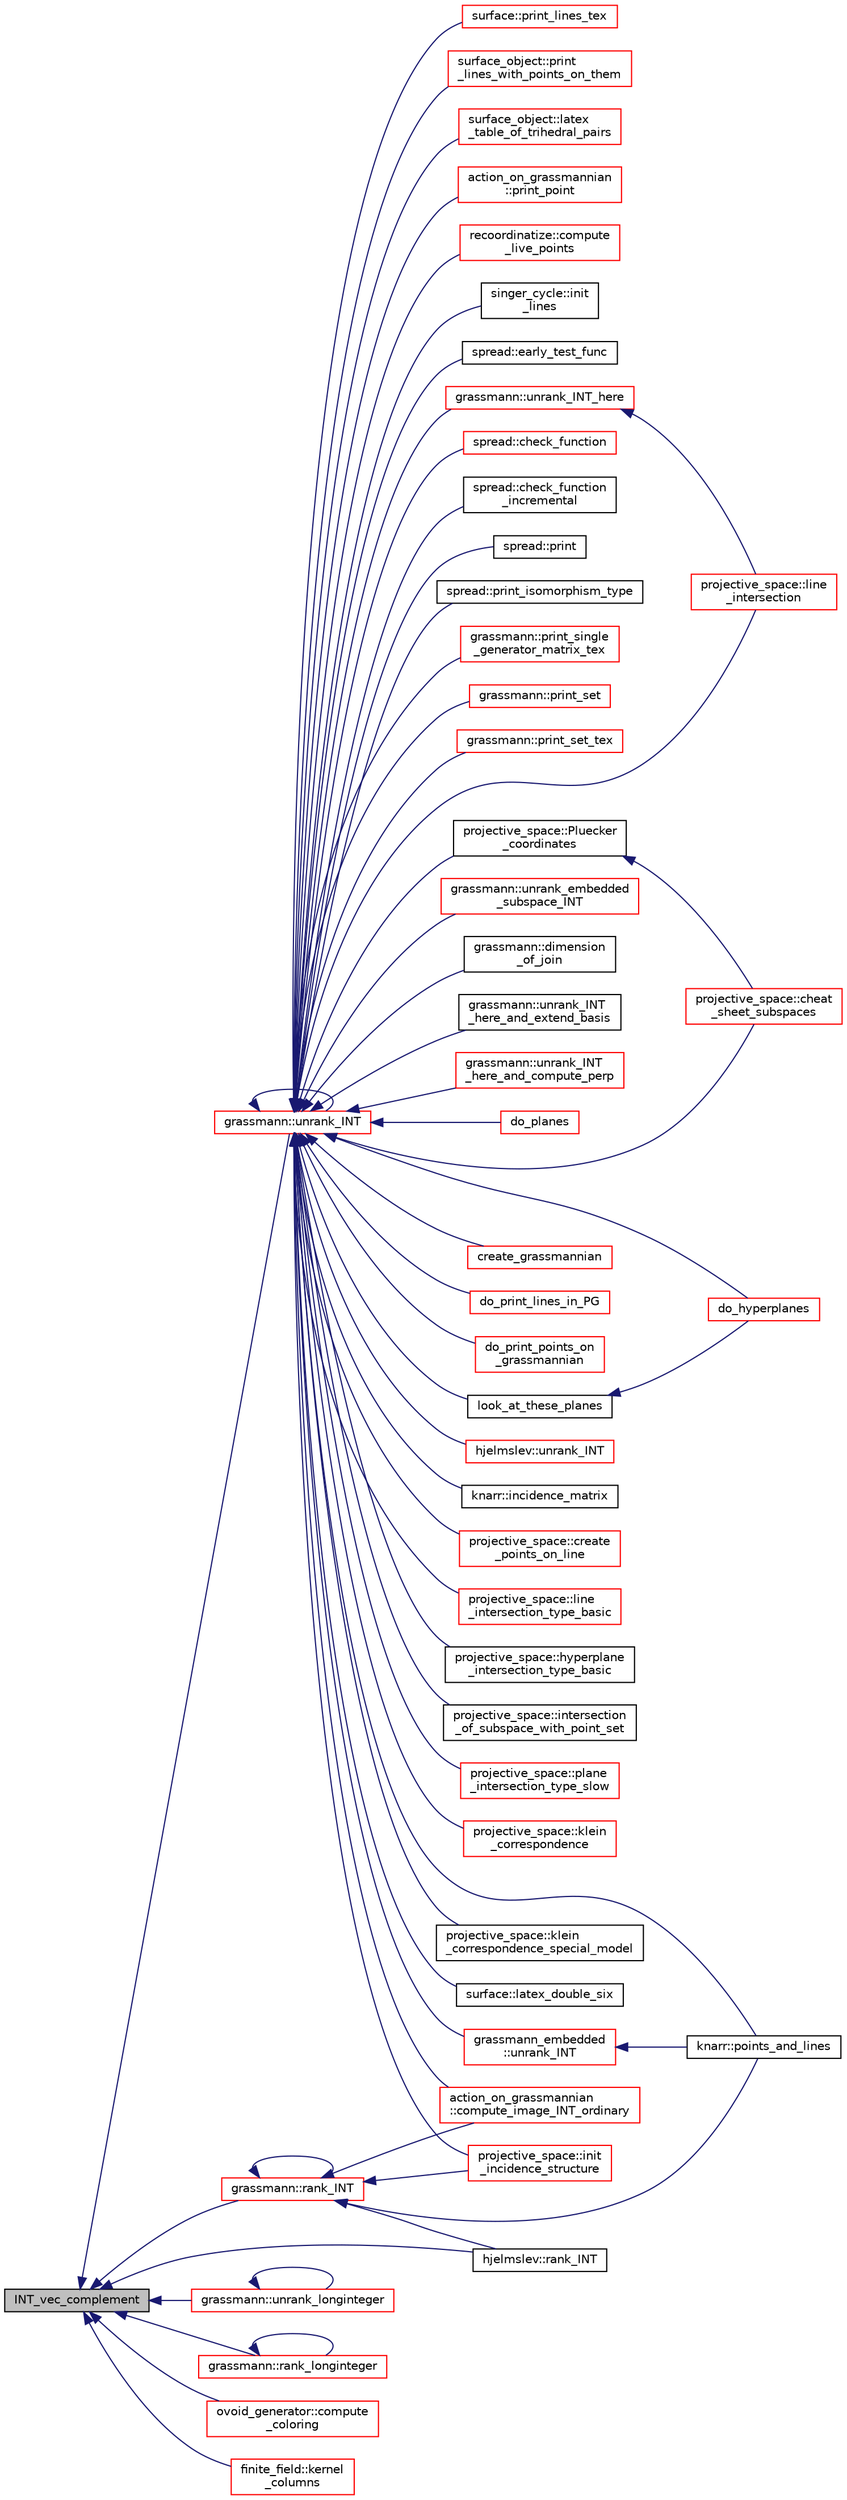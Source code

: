 digraph "INT_vec_complement"
{
  edge [fontname="Helvetica",fontsize="10",labelfontname="Helvetica",labelfontsize="10"];
  node [fontname="Helvetica",fontsize="10",shape=record];
  rankdir="LR";
  Node1832 [label="INT_vec_complement",height=0.2,width=0.4,color="black", fillcolor="grey75", style="filled", fontcolor="black"];
  Node1832 -> Node1833 [dir="back",color="midnightblue",fontsize="10",style="solid",fontname="Helvetica"];
  Node1833 [label="grassmann::unrank_INT",height=0.2,width=0.4,color="red", fillcolor="white", style="filled",URL="$df/d02/classgrassmann.html#a32079405b95a6da2ba1420567d762d64"];
  Node1833 -> Node1834 [dir="back",color="midnightblue",fontsize="10",style="solid",fontname="Helvetica"];
  Node1834 [label="grassmann::print_single\l_generator_matrix_tex",height=0.2,width=0.4,color="red", fillcolor="white", style="filled",URL="$df/d02/classgrassmann.html#aac233f873cf4090359aab75e9604a573"];
  Node1833 -> Node1854 [dir="back",color="midnightblue",fontsize="10",style="solid",fontname="Helvetica"];
  Node1854 [label="grassmann::print_set",height=0.2,width=0.4,color="red", fillcolor="white", style="filled",URL="$df/d02/classgrassmann.html#aa15444bcee49f332c44023d44b04d87b"];
  Node1833 -> Node1871 [dir="back",color="midnightblue",fontsize="10",style="solid",fontname="Helvetica"];
  Node1871 [label="grassmann::print_set_tex",height=0.2,width=0.4,color="red", fillcolor="white", style="filled",URL="$df/d02/classgrassmann.html#a2f1748a0ba2f2bb30bcee950b8226431"];
  Node1833 -> Node1872 [dir="back",color="midnightblue",fontsize="10",style="solid",fontname="Helvetica"];
  Node1872 [label="grassmann::unrank_INT_here",height=0.2,width=0.4,color="red", fillcolor="white", style="filled",URL="$df/d02/classgrassmann.html#aa51bb30ed0feb7ad87d500b76e0b3cbe"];
  Node1872 -> Node1927 [dir="back",color="midnightblue",fontsize="10",style="solid",fontname="Helvetica"];
  Node1927 [label="projective_space::line\l_intersection",height=0.2,width=0.4,color="red", fillcolor="white", style="filled",URL="$d2/d17/classprojective__space.html#addb4eb5baf4a1396e1b3f490bc5e7b9b"];
  Node1833 -> Node1981 [dir="back",color="midnightblue",fontsize="10",style="solid",fontname="Helvetica"];
  Node1981 [label="grassmann::unrank_embedded\l_subspace_INT",height=0.2,width=0.4,color="red", fillcolor="white", style="filled",URL="$df/d02/classgrassmann.html#a165895ffdd3346a3eae9dc20fc2dfcfd"];
  Node1833 -> Node1833 [dir="back",color="midnightblue",fontsize="10",style="solid",fontname="Helvetica"];
  Node1833 -> Node2185 [dir="back",color="midnightblue",fontsize="10",style="solid",fontname="Helvetica"];
  Node2185 [label="grassmann::dimension\l_of_join",height=0.2,width=0.4,color="black", fillcolor="white", style="filled",URL="$df/d02/classgrassmann.html#a9c98ddbb06e5cd89e97c6662172bf5c8"];
  Node1833 -> Node2186 [dir="back",color="midnightblue",fontsize="10",style="solid",fontname="Helvetica"];
  Node2186 [label="grassmann::unrank_INT\l_here_and_extend_basis",height=0.2,width=0.4,color="black", fillcolor="white", style="filled",URL="$df/d02/classgrassmann.html#a1de95ba53cf25cda531e8de9bcf813d0"];
  Node1833 -> Node2187 [dir="back",color="midnightblue",fontsize="10",style="solid",fontname="Helvetica"];
  Node2187 [label="grassmann::unrank_INT\l_here_and_compute_perp",height=0.2,width=0.4,color="red", fillcolor="white", style="filled",URL="$df/d02/classgrassmann.html#ab427dd9206f455a9e6abd6310cd007ed"];
  Node1833 -> Node2189 [dir="back",color="midnightblue",fontsize="10",style="solid",fontname="Helvetica"];
  Node2189 [label="do_planes",height=0.2,width=0.4,color="red", fillcolor="white", style="filled",URL="$da/d90/analyze_8_c.html#a25bcd01d70f32b01b67f6cdcb28a3504"];
  Node1833 -> Node2190 [dir="back",color="midnightblue",fontsize="10",style="solid",fontname="Helvetica"];
  Node2190 [label="look_at_these_planes",height=0.2,width=0.4,color="black", fillcolor="white", style="filled",URL="$da/d90/analyze_8_c.html#ad8b441870dbb818ee03042aa51a3cd09"];
  Node2190 -> Node2191 [dir="back",color="midnightblue",fontsize="10",style="solid",fontname="Helvetica"];
  Node2191 [label="do_hyperplanes",height=0.2,width=0.4,color="red", fillcolor="white", style="filled",URL="$da/d90/analyze_8_c.html#a1b317d157223e79e4363fcaee69de3dc"];
  Node1833 -> Node2191 [dir="back",color="midnightblue",fontsize="10",style="solid",fontname="Helvetica"];
  Node1833 -> Node2192 [dir="back",color="midnightblue",fontsize="10",style="solid",fontname="Helvetica"];
  Node2192 [label="create_grassmannian",height=0.2,width=0.4,color="red", fillcolor="white", style="filled",URL="$d9/d3a/make__grassmannian_8_c.html#adabd515cf859c5600117fe5be3e5e868"];
  Node1833 -> Node2194 [dir="back",color="midnightblue",fontsize="10",style="solid",fontname="Helvetica"];
  Node2194 [label="do_print_lines_in_PG",height=0.2,width=0.4,color="red", fillcolor="white", style="filled",URL="$d4/d67/geometry_8h.html#a5abe354dacebaac936368223433c51c4"];
  Node1833 -> Node2195 [dir="back",color="midnightblue",fontsize="10",style="solid",fontname="Helvetica"];
  Node2195 [label="do_print_points_on\l_grassmannian",height=0.2,width=0.4,color="red", fillcolor="white", style="filled",URL="$d4/d67/geometry_8h.html#a43e2a63a1110672fe9fafbfe7af6f48d"];
  Node1833 -> Node2196 [dir="back",color="midnightblue",fontsize="10",style="solid",fontname="Helvetica"];
  Node2196 [label="grassmann_embedded\l::unrank_INT",height=0.2,width=0.4,color="red", fillcolor="white", style="filled",URL="$d4/dda/classgrassmann__embedded.html#a5e9b8701fd62efb2d4e3ad9174a3c0b4"];
  Node2196 -> Node1894 [dir="back",color="midnightblue",fontsize="10",style="solid",fontname="Helvetica"];
  Node1894 [label="knarr::points_and_lines",height=0.2,width=0.4,color="black", fillcolor="white", style="filled",URL="$d7/de5/classknarr.html#abb50a19df35495d508b0cb127d4eb908"];
  Node1833 -> Node2200 [dir="back",color="midnightblue",fontsize="10",style="solid",fontname="Helvetica"];
  Node2200 [label="hjelmslev::unrank_INT",height=0.2,width=0.4,color="red", fillcolor="white", style="filled",URL="$d3/d21/classhjelmslev.html#a2b12e27ee4856b95fb031ead8500e307"];
  Node1833 -> Node1894 [dir="back",color="midnightblue",fontsize="10",style="solid",fontname="Helvetica"];
  Node1833 -> Node2202 [dir="back",color="midnightblue",fontsize="10",style="solid",fontname="Helvetica"];
  Node2202 [label="knarr::incidence_matrix",height=0.2,width=0.4,color="black", fillcolor="white", style="filled",URL="$d7/de5/classknarr.html#a17190785c3e2f76bb588be12ccd3e5f9"];
  Node1833 -> Node2203 [dir="back",color="midnightblue",fontsize="10",style="solid",fontname="Helvetica"];
  Node2203 [label="projective_space::init\l_incidence_structure",height=0.2,width=0.4,color="red", fillcolor="white", style="filled",URL="$d2/d17/classprojective__space.html#a1e59490325e045cc52674a3706780aed"];
  Node1833 -> Node2265 [dir="back",color="midnightblue",fontsize="10",style="solid",fontname="Helvetica"];
  Node2265 [label="projective_space::create\l_points_on_line",height=0.2,width=0.4,color="red", fillcolor="white", style="filled",URL="$d2/d17/classprojective__space.html#ab1b2ffcefe646e6d9d9ae435dfedd29e"];
  Node1833 -> Node1927 [dir="back",color="midnightblue",fontsize="10",style="solid",fontname="Helvetica"];
  Node1833 -> Node2271 [dir="back",color="midnightblue",fontsize="10",style="solid",fontname="Helvetica"];
  Node2271 [label="projective_space::line\l_intersection_type_basic",height=0.2,width=0.4,color="red", fillcolor="white", style="filled",URL="$d2/d17/classprojective__space.html#ad9a11792e1a91a598976cf41ebdd8bd3"];
  Node1833 -> Node2286 [dir="back",color="midnightblue",fontsize="10",style="solid",fontname="Helvetica"];
  Node2286 [label="projective_space::hyperplane\l_intersection_type_basic",height=0.2,width=0.4,color="black", fillcolor="white", style="filled",URL="$d2/d17/classprojective__space.html#ac2a88aaab23b53c01b5ca11f75356b11"];
  Node1833 -> Node2287 [dir="back",color="midnightblue",fontsize="10",style="solid",fontname="Helvetica"];
  Node2287 [label="projective_space::intersection\l_of_subspace_with_point_set",height=0.2,width=0.4,color="black", fillcolor="white", style="filled",URL="$d2/d17/classprojective__space.html#a6bc7d77bb5676fd0ff22065ed6253d8b"];
  Node1833 -> Node2288 [dir="back",color="midnightblue",fontsize="10",style="solid",fontname="Helvetica"];
  Node2288 [label="projective_space::plane\l_intersection_type_slow",height=0.2,width=0.4,color="red", fillcolor="white", style="filled",URL="$d2/d17/classprojective__space.html#aaa6ad6d1120268b5abd1ac2c01150b76"];
  Node1833 -> Node2289 [dir="back",color="midnightblue",fontsize="10",style="solid",fontname="Helvetica"];
  Node2289 [label="projective_space::klein\l_correspondence",height=0.2,width=0.4,color="red", fillcolor="white", style="filled",URL="$d2/d17/classprojective__space.html#a2712ead7fd87ca75ac227a8ade786508"];
  Node1833 -> Node2293 [dir="back",color="midnightblue",fontsize="10",style="solid",fontname="Helvetica"];
  Node2293 [label="projective_space::Pluecker\l_coordinates",height=0.2,width=0.4,color="black", fillcolor="white", style="filled",URL="$d2/d17/classprojective__space.html#a3de51df7c58c1f2575bdfbd383fb171e"];
  Node2293 -> Node2294 [dir="back",color="midnightblue",fontsize="10",style="solid",fontname="Helvetica"];
  Node2294 [label="projective_space::cheat\l_sheet_subspaces",height=0.2,width=0.4,color="red", fillcolor="white", style="filled",URL="$d2/d17/classprojective__space.html#a29d74f45865aaee58ab5cd50806d8baf"];
  Node1833 -> Node2295 [dir="back",color="midnightblue",fontsize="10",style="solid",fontname="Helvetica"];
  Node2295 [label="projective_space::klein\l_correspondence_special_model",height=0.2,width=0.4,color="black", fillcolor="white", style="filled",URL="$d2/d17/classprojective__space.html#a0460ef9dd2799f85fee962d142d20eea"];
  Node1833 -> Node2294 [dir="back",color="midnightblue",fontsize="10",style="solid",fontname="Helvetica"];
  Node1833 -> Node2296 [dir="back",color="midnightblue",fontsize="10",style="solid",fontname="Helvetica"];
  Node2296 [label="surface::latex_double_six",height=0.2,width=0.4,color="black", fillcolor="white", style="filled",URL="$d5/d88/classsurface.html#a76d9d68a0475c09538a68ce7acf9cdf9"];
  Node1833 -> Node2297 [dir="back",color="midnightblue",fontsize="10",style="solid",fontname="Helvetica"];
  Node2297 [label="surface::print_lines_tex",height=0.2,width=0.4,color="red", fillcolor="white", style="filled",URL="$d5/d88/classsurface.html#a88812cb4944301429541a3328ba11ac6"];
  Node1833 -> Node2299 [dir="back",color="midnightblue",fontsize="10",style="solid",fontname="Helvetica"];
  Node2299 [label="surface_object::print\l_lines_with_points_on_them",height=0.2,width=0.4,color="red", fillcolor="white", style="filled",URL="$df/df8/classsurface__object.html#a4f7314b0fd5445937345548313aad0c1"];
  Node1833 -> Node1846 [dir="back",color="midnightblue",fontsize="10",style="solid",fontname="Helvetica"];
  Node1846 [label="surface_object::latex\l_table_of_trihedral_pairs",height=0.2,width=0.4,color="red", fillcolor="white", style="filled",URL="$df/df8/classsurface__object.html#ae64b2ea950f99fb467960a0f2cbe7aa7"];
  Node1833 -> Node2300 [dir="back",color="midnightblue",fontsize="10",style="solid",fontname="Helvetica"];
  Node2300 [label="action_on_grassmannian\l::compute_image_INT_ordinary",height=0.2,width=0.4,color="red", fillcolor="white", style="filled",URL="$d9/ddf/classaction__on__grassmannian.html#a0699e1d9ac13d0d97c5d1187846e5840"];
  Node1833 -> Node2301 [dir="back",color="midnightblue",fontsize="10",style="solid",fontname="Helvetica"];
  Node2301 [label="action_on_grassmannian\l::print_point",height=0.2,width=0.4,color="red", fillcolor="white", style="filled",URL="$d9/ddf/classaction__on__grassmannian.html#a8e8f15f8e40904d43e51ec452b01be27"];
  Node1833 -> Node2303 [dir="back",color="midnightblue",fontsize="10",style="solid",fontname="Helvetica"];
  Node2303 [label="recoordinatize::compute\l_live_points",height=0.2,width=0.4,color="red", fillcolor="white", style="filled",URL="$d3/d3c/classrecoordinatize.html#afa52f45535215f825be7e620bc44b7d7"];
  Node1833 -> Node2264 [dir="back",color="midnightblue",fontsize="10",style="solid",fontname="Helvetica"];
  Node2264 [label="singer_cycle::init\l_lines",height=0.2,width=0.4,color="black", fillcolor="white", style="filled",URL="$d8/d13/classsinger__cycle.html#a817cbf613596d5db2cf5e926db8fa328"];
  Node1833 -> Node1972 [dir="back",color="midnightblue",fontsize="10",style="solid",fontname="Helvetica"];
  Node1972 [label="spread::early_test_func",height=0.2,width=0.4,color="black", fillcolor="white", style="filled",URL="$da/dc1/classspread.html#adbfcbebbb234d57e8a2d335aba4ac9e9"];
  Node1833 -> Node1973 [dir="back",color="midnightblue",fontsize="10",style="solid",fontname="Helvetica"];
  Node1973 [label="spread::check_function",height=0.2,width=0.4,color="red", fillcolor="white", style="filled",URL="$da/dc1/classspread.html#a29b18c7bc6187ef692f83ec66dbba17d"];
  Node1833 -> Node1977 [dir="back",color="midnightblue",fontsize="10",style="solid",fontname="Helvetica"];
  Node1977 [label="spread::check_function\l_incremental",height=0.2,width=0.4,color="black", fillcolor="white", style="filled",URL="$da/dc1/classspread.html#a4fc583df8f9bc80e796f0692c9ceb7e3"];
  Node1833 -> Node2305 [dir="back",color="midnightblue",fontsize="10",style="solid",fontname="Helvetica"];
  Node2305 [label="spread::print",height=0.2,width=0.4,color="black", fillcolor="white", style="filled",URL="$da/dc1/classspread.html#a47f335e980e426c5a67e13ceca3f3e3c"];
  Node1833 -> Node2117 [dir="back",color="midnightblue",fontsize="10",style="solid",fontname="Helvetica"];
  Node2117 [label="spread::print_isomorphism_type",height=0.2,width=0.4,color="black", fillcolor="white", style="filled",URL="$da/dc1/classspread.html#ac00cfa228f832076e6e5d81319828fa7"];
  Node1832 -> Node2312 [dir="back",color="midnightblue",fontsize="10",style="solid",fontname="Helvetica"];
  Node2312 [label="grassmann::rank_INT",height=0.2,width=0.4,color="red", fillcolor="white", style="filled",URL="$df/d02/classgrassmann.html#a1fa95ce7ecebd48b04c7a0dc75491184"];
  Node2312 -> Node2312 [dir="back",color="midnightblue",fontsize="10",style="solid",fontname="Helvetica"];
  Node2312 -> Node2344 [dir="back",color="midnightblue",fontsize="10",style="solid",fontname="Helvetica"];
  Node2344 [label="hjelmslev::rank_INT",height=0.2,width=0.4,color="black", fillcolor="white", style="filled",URL="$d3/d21/classhjelmslev.html#a3553bea3124db20b561f1e8340250edd"];
  Node2312 -> Node1894 [dir="back",color="midnightblue",fontsize="10",style="solid",fontname="Helvetica"];
  Node2312 -> Node2203 [dir="back",color="midnightblue",fontsize="10",style="solid",fontname="Helvetica"];
  Node2312 -> Node2300 [dir="back",color="midnightblue",fontsize="10",style="solid",fontname="Helvetica"];
  Node1832 -> Node2348 [dir="back",color="midnightblue",fontsize="10",style="solid",fontname="Helvetica"];
  Node2348 [label="grassmann::unrank_longinteger",height=0.2,width=0.4,color="red", fillcolor="white", style="filled",URL="$df/d02/classgrassmann.html#aede73ec7ffd4596b9b9953f5583bdc76"];
  Node2348 -> Node2348 [dir="back",color="midnightblue",fontsize="10",style="solid",fontname="Helvetica"];
  Node1832 -> Node2358 [dir="back",color="midnightblue",fontsize="10",style="solid",fontname="Helvetica"];
  Node2358 [label="grassmann::rank_longinteger",height=0.2,width=0.4,color="red", fillcolor="white", style="filled",URL="$df/d02/classgrassmann.html#a906995e619188ae6e2e4e97f1e878a08"];
  Node2358 -> Node2358 [dir="back",color="midnightblue",fontsize="10",style="solid",fontname="Helvetica"];
  Node1832 -> Node2360 [dir="back",color="midnightblue",fontsize="10",style="solid",fontname="Helvetica"];
  Node2360 [label="ovoid_generator::compute\l_coloring",height=0.2,width=0.4,color="red", fillcolor="white", style="filled",URL="$d3/daf/classovoid__generator.html#a08997f85461d9f83e4225e0214d5b105"];
  Node1832 -> Node2364 [dir="back",color="midnightblue",fontsize="10",style="solid",fontname="Helvetica"];
  Node2364 [label="finite_field::kernel\l_columns",height=0.2,width=0.4,color="red", fillcolor="white", style="filled",URL="$df/d5a/classfinite__field.html#a7b9e23e527f3d581cc6d23ff0255d033"];
  Node1832 -> Node2344 [dir="back",color="midnightblue",fontsize="10",style="solid",fontname="Helvetica"];
}
